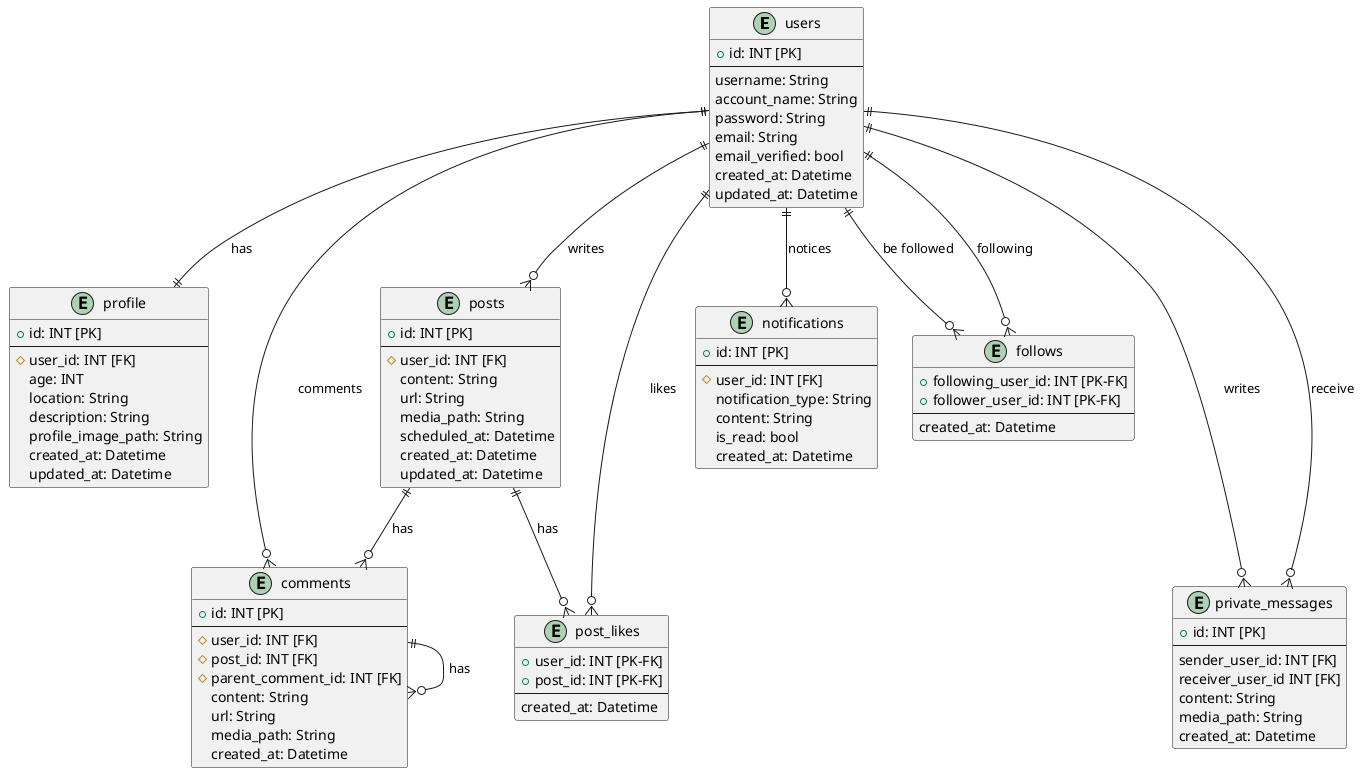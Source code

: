 @startuml er

Entity users{
    + id: INT [PK]
    --
    username: String
    account_name: String
    password: String
    email: String
    email_verified: bool
    created_at: Datetime
    updated_at: Datetime
}

Entity profile{
    + id: INT [PK]
    --
    # user_id: INT [FK]
    age: INT
    location: String
    description: String
    profile_image_path: String
    created_at: Datetime
    updated_at: Datetime
}

Entity posts{
    + id: INT [PK]
    --
    # user_id: INT [FK]
    content: String
    url: String
    media_path: String
    scheduled_at: Datetime
    created_at: Datetime
    updated_at: Datetime
}

Entity comments{
    + id: INT [PK]
    --
    # user_id: INT [FK]
    # post_id: INT [FK]
    # parent_comment_id: INT [FK]
    content: String
    url: String
    media_path: String
    created_at: Datetime
}

Entity post_likes{
    + user_id: INT [PK-FK]
    + post_id: INT [PK-FK]
    --
    created_at: Datetime
}

Entity notifications{
    + id: INT [PK]
    --
    # user_id: INT [FK]
    notification_type: String
    content: String
    is_read: bool
    created_at: Datetime
}

Entity follows{
    + following_user_id: INT [PK-FK]
    + follower_user_id: INT [PK-FK]
    --
    created_at: Datetime
}

Entity private_messages{
    + id: INT [PK]
    --
    sender_user_id: INT [FK]
    receiver_user_id INT [FK]
    content: String
    media_path: String
    created_at: Datetime
}


users ||--o{ posts: writes
users ||--o{ comments: comments
posts ||--o{ comments: has
posts ||--o{ post_likes: has
comments ||--o{ comments: has
users ||--o{ follows: following
users ||--o{ follows: be followed
users ||---o{ private_messages: writes
users ||---o{ private_messages: receive
users ||--o{ notifications: notices
users ||--o{ post_likes: likes
users ||--|| profile: has

@enduml